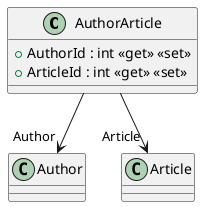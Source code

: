@startuml
class AuthorArticle {
    + AuthorId : int <<get>> <<set>>
    + ArticleId : int <<get>> <<set>>
}
AuthorArticle --> "Author" Author
AuthorArticle --> "Article" Article
@enduml
